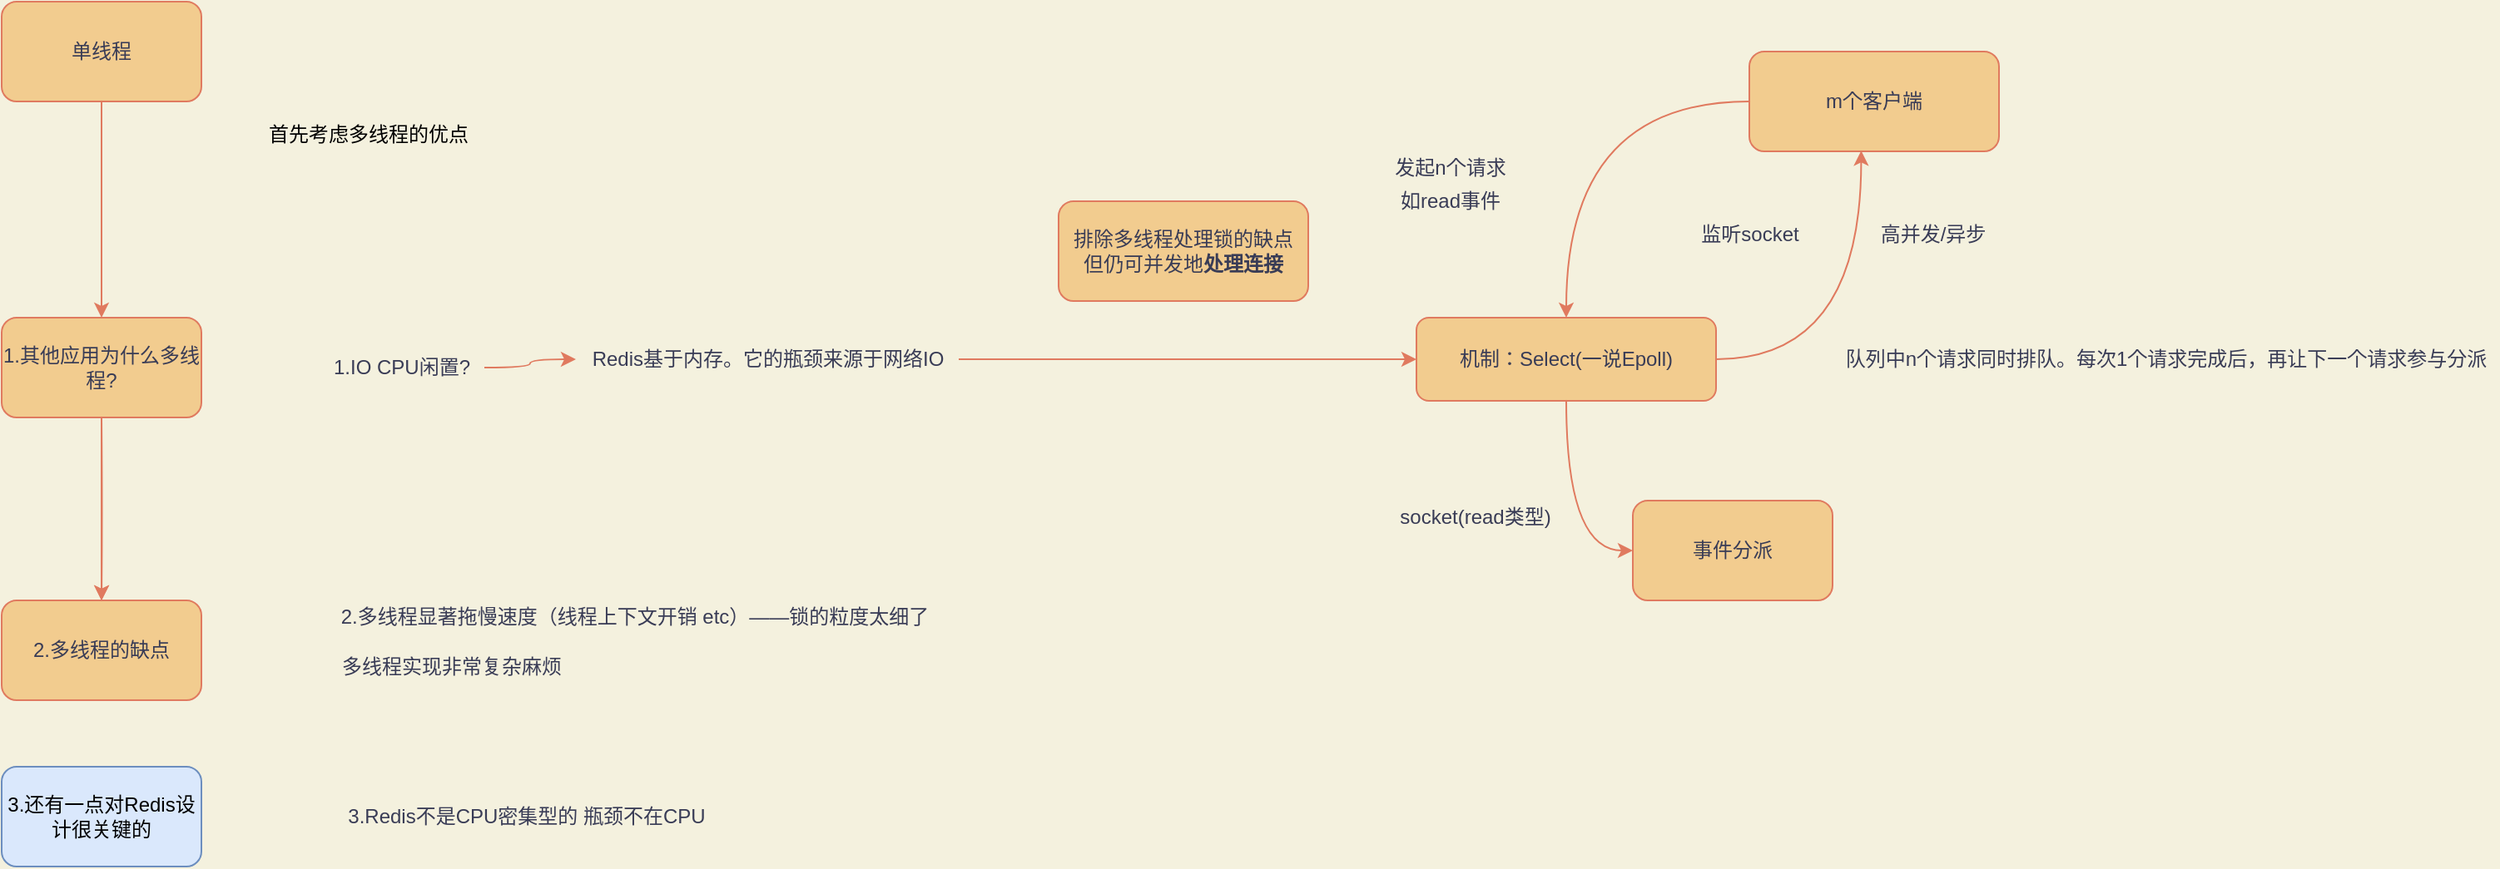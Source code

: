 <mxfile version="13.7.9" type="device" pages="2"><diagram id="Nmi7Ao37AuHPSphIaEsG" name="单线程"><mxGraphModel dx="1291" dy="685" grid="1" gridSize="10" guides="1" tooltips="1" connect="1" arrows="1" fold="1" page="1" pageScale="1" pageWidth="3300" pageHeight="4681" background="#F4F1DE" math="0" shadow="0"><root><mxCell id="0"/><mxCell id="1" parent="0"/><mxCell id="4KhHD2sSTvJ_gBaYpx2L-23" value="" style="edgeStyle=orthogonalEdgeStyle;curved=1;rounded=1;sketch=0;orthogonalLoop=1;jettySize=auto;html=1;strokeColor=#E07A5F;fillColor=#F2CC8F;fontColor=#393C56;" edge="1" parent="1" source="M-mePx4GIa7kO2eD3_QE-1" target="4KhHD2sSTvJ_gBaYpx2L-22"><mxGeometry relative="1" as="geometry"/></mxCell><mxCell id="M-mePx4GIa7kO2eD3_QE-1" value="单线程" style="rounded=1;whiteSpace=wrap;html=1;sketch=0;strokeColor=#E07A5F;fillColor=#F2CC8F;fontColor=#393C56;" vertex="1" parent="1"><mxGeometry x="190" y="210" width="120" height="60" as="geometry"/></mxCell><mxCell id="4KhHD2sSTvJ_gBaYpx2L-4" value="" style="edgeStyle=orthogonalEdgeStyle;curved=1;rounded=1;sketch=0;orthogonalLoop=1;jettySize=auto;html=1;strokeColor=#E07A5F;fillColor=#F2CC8F;fontColor=#393C56;" edge="1" parent="1" target="4KhHD2sSTvJ_gBaYpx2L-3"><mxGeometry relative="1" as="geometry"><mxPoint x="250" y="460" as="sourcePoint"/></mxGeometry></mxCell><mxCell id="4KhHD2sSTvJ_gBaYpx2L-3" value="2.多线程的缺点" style="rounded=1;whiteSpace=wrap;html=1;sketch=0;strokeColor=#E07A5F;fillColor=#F2CC8F;fontColor=#393C56;" vertex="1" parent="1"><mxGeometry x="190" y="570" width="120" height="60" as="geometry"/></mxCell><mxCell id="4KhHD2sSTvJ_gBaYpx2L-8" value="" style="edgeStyle=orthogonalEdgeStyle;curved=1;rounded=1;sketch=0;orthogonalLoop=1;jettySize=auto;html=1;strokeColor=#E07A5F;fillColor=#F2CC8F;fontColor=#393C56;" edge="1" parent="1" source="4KhHD2sSTvJ_gBaYpx2L-13" target="4KhHD2sSTvJ_gBaYpx2L-7"><mxGeometry relative="1" as="geometry"><mxPoint x="540" y="600" as="sourcePoint"/></mxGeometry></mxCell><mxCell id="4KhHD2sSTvJ_gBaYpx2L-31" value="" style="edgeStyle=orthogonalEdgeStyle;curved=1;rounded=1;sketch=0;orthogonalLoop=1;jettySize=auto;html=1;strokeColor=#E07A5F;fillColor=#F2CC8F;fontColor=#393C56;exitX=0.5;exitY=1;exitDx=0;exitDy=0;entryX=0;entryY=0.5;entryDx=0;entryDy=0;" edge="1" parent="1" source="4KhHD2sSTvJ_gBaYpx2L-7" target="4KhHD2sSTvJ_gBaYpx2L-30"><mxGeometry relative="1" as="geometry"/></mxCell><mxCell id="4KhHD2sSTvJ_gBaYpx2L-33" style="edgeStyle=orthogonalEdgeStyle;curved=1;rounded=1;sketch=0;orthogonalLoop=1;jettySize=auto;html=1;entryX=0.448;entryY=0.994;entryDx=0;entryDy=0;entryPerimeter=0;strokeColor=#E07A5F;fillColor=#F2CC8F;fontColor=#393C56;" edge="1" parent="1" source="4KhHD2sSTvJ_gBaYpx2L-7" target="4KhHD2sSTvJ_gBaYpx2L-27"><mxGeometry relative="1" as="geometry"/></mxCell><mxCell id="4KhHD2sSTvJ_gBaYpx2L-7" value="机制：Select(一说Epoll)" style="rounded=1;whiteSpace=wrap;html=1;sketch=0;strokeColor=#E07A5F;fillColor=#F2CC8F;fontColor=#393C56;" vertex="1" parent="1"><mxGeometry x="1040" y="400" width="180" height="50" as="geometry"/></mxCell><mxCell id="4KhHD2sSTvJ_gBaYpx2L-17" value="" style="edgeStyle=orthogonalEdgeStyle;curved=1;rounded=1;sketch=0;orthogonalLoop=1;jettySize=auto;html=1;strokeColor=#E07A5F;fillColor=#F2CC8F;fontColor=#393C56;" edge="1" parent="1" source="4KhHD2sSTvJ_gBaYpx2L-10" target="4KhHD2sSTvJ_gBaYpx2L-13"><mxGeometry relative="1" as="geometry"/></mxCell><mxCell id="4KhHD2sSTvJ_gBaYpx2L-10" value="1.IO CPU闲置?" style="text;html=1;align=center;verticalAlign=middle;resizable=0;points=[];autosize=1;fontColor=#393C56;" vertex="1" parent="1"><mxGeometry x="380" y="420" width="100" height="20" as="geometry"/></mxCell><mxCell id="4KhHD2sSTvJ_gBaYpx2L-13" value="Redis基于内存。它的瓶颈来源于网络IO" style="text;html=1;align=center;verticalAlign=middle;resizable=0;points=[];autosize=1;fontColor=#393C56;" vertex="1" parent="1"><mxGeometry x="535" y="415" width="230" height="20" as="geometry"/></mxCell><mxCell id="4KhHD2sSTvJ_gBaYpx2L-14" value="3.Redis不是CPU密集型的 瓶颈不在CPU" style="text;html=1;align=center;verticalAlign=middle;resizable=0;points=[];autosize=1;fontColor=#393C56;" vertex="1" parent="1"><mxGeometry x="390" y="690" width="230" height="20" as="geometry"/></mxCell><mxCell id="4KhHD2sSTvJ_gBaYpx2L-15" value="2.多线程显著拖慢速度（线程上下文开销 etc）——锁的粒度太细了" style="text;html=1;align=center;verticalAlign=middle;resizable=0;points=[];autosize=1;fontColor=#393C56;" vertex="1" parent="1"><mxGeometry x="385" y="570" width="370" height="20" as="geometry"/></mxCell><mxCell id="4KhHD2sSTvJ_gBaYpx2L-19" value="排除多线程处理锁的缺点&lt;br&gt;但仍可并发地&lt;b&gt;处理连接&lt;/b&gt;" style="rounded=1;whiteSpace=wrap;html=1;sketch=0;strokeColor=#E07A5F;fillColor=#F2CC8F;fontColor=#393C56;" vertex="1" parent="1"><mxGeometry x="825" y="330" width="150" height="60" as="geometry"/></mxCell><mxCell id="4KhHD2sSTvJ_gBaYpx2L-20" value="&lt;span style=&quot;color: rgb(0 , 0 , 0)&quot;&gt;首先考虑多线程的优点&lt;/span&gt;" style="text;html=1;align=center;verticalAlign=middle;resizable=0;points=[];autosize=1;fontColor=#393C56;" vertex="1" parent="1"><mxGeometry x="340" y="280" width="140" height="20" as="geometry"/></mxCell><mxCell id="4KhHD2sSTvJ_gBaYpx2L-24" value="" style="edgeStyle=orthogonalEdgeStyle;curved=1;rounded=1;sketch=0;orthogonalLoop=1;jettySize=auto;html=1;strokeColor=#E07A5F;fillColor=#F2CC8F;fontColor=#393C56;" edge="1" parent="1" source="4KhHD2sSTvJ_gBaYpx2L-22" target="4KhHD2sSTvJ_gBaYpx2L-3"><mxGeometry relative="1" as="geometry"/></mxCell><mxCell id="4KhHD2sSTvJ_gBaYpx2L-22" value="1.其他应用为什么多线程?" style="rounded=1;whiteSpace=wrap;html=1;sketch=0;strokeColor=#E07A5F;fillColor=#F2CC8F;fontColor=#393C56;" vertex="1" parent="1"><mxGeometry x="190" y="400" width="120" height="60" as="geometry"/></mxCell><mxCell id="4KhHD2sSTvJ_gBaYpx2L-25" value="3.还有一点对Redis设计很关键的" style="rounded=1;whiteSpace=wrap;html=1;sketch=0;strokeColor=#6c8ebf;fillColor=#dae8fc;" vertex="1" parent="1"><mxGeometry x="190" y="670" width="120" height="60" as="geometry"/></mxCell><mxCell id="4KhHD2sSTvJ_gBaYpx2L-26" value="多线程实现非常复杂麻烦" style="text;html=1;align=center;verticalAlign=middle;resizable=0;points=[];autosize=1;fontColor=#393C56;" vertex="1" parent="1"><mxGeometry x="385" y="600" width="150" height="20" as="geometry"/></mxCell><mxCell id="4KhHD2sSTvJ_gBaYpx2L-28" style="edgeStyle=orthogonalEdgeStyle;curved=1;rounded=1;sketch=0;orthogonalLoop=1;jettySize=auto;html=1;entryX=0.5;entryY=0;entryDx=0;entryDy=0;strokeColor=#E07A5F;fillColor=#F2CC8F;fontColor=#393C56;" edge="1" parent="1" source="4KhHD2sSTvJ_gBaYpx2L-27" target="4KhHD2sSTvJ_gBaYpx2L-7"><mxGeometry relative="1" as="geometry"/></mxCell><mxCell id="4KhHD2sSTvJ_gBaYpx2L-27" value="m个客户端" style="rounded=1;whiteSpace=wrap;html=1;sketch=0;strokeColor=#E07A5F;fillColor=#F2CC8F;fontColor=#393C56;" vertex="1" parent="1"><mxGeometry x="1240" y="240" width="150" height="60" as="geometry"/></mxCell><mxCell id="4KhHD2sSTvJ_gBaYpx2L-29" value="队列中n个请求同时排队。每次1个请求完成后，再让下一个请求参与分派" style="text;html=1;align=center;verticalAlign=middle;resizable=0;points=[];autosize=1;fontColor=#393C56;" vertex="1" parent="1"><mxGeometry x="1290" y="415" width="400" height="20" as="geometry"/></mxCell><mxCell id="4KhHD2sSTvJ_gBaYpx2L-30" value="事件分派" style="rounded=1;whiteSpace=wrap;html=1;sketch=0;strokeColor=#E07A5F;fillColor=#F2CC8F;fontColor=#393C56;" vertex="1" parent="1"><mxGeometry x="1170" y="510" width="120" height="60" as="geometry"/></mxCell><mxCell id="4KhHD2sSTvJ_gBaYpx2L-34" value="监听socket" style="text;html=1;align=center;verticalAlign=middle;resizable=0;points=[];autosize=1;fontColor=#393C56;" vertex="1" parent="1"><mxGeometry x="1205" y="340" width="70" height="20" as="geometry"/></mxCell><mxCell id="4KhHD2sSTvJ_gBaYpx2L-35" value="&lt;span&gt;发起n个请求&lt;/span&gt;" style="text;html=1;align=center;verticalAlign=middle;resizable=0;points=[];autosize=1;fontColor=#393C56;" vertex="1" parent="1"><mxGeometry x="1020" y="300" width="80" height="20" as="geometry"/></mxCell><mxCell id="4KhHD2sSTvJ_gBaYpx2L-36" value="如read事件" style="text;html=1;align=center;verticalAlign=middle;resizable=0;points=[];autosize=1;fontColor=#393C56;" vertex="1" parent="1"><mxGeometry x="1020" y="320" width="80" height="20" as="geometry"/></mxCell><mxCell id="4KhHD2sSTvJ_gBaYpx2L-37" value="socket(read类型)" style="text;html=1;align=center;verticalAlign=middle;resizable=0;points=[];autosize=1;fontColor=#393C56;" vertex="1" parent="1"><mxGeometry x="1020" y="510" width="110" height="20" as="geometry"/></mxCell><mxCell id="4KhHD2sSTvJ_gBaYpx2L-38" value="高并发/异步" style="text;html=1;align=center;verticalAlign=middle;resizable=0;points=[];autosize=1;fontColor=#393C56;" vertex="1" parent="1"><mxGeometry x="1310" y="340" width="80" height="20" as="geometry"/></mxCell></root></mxGraphModel></diagram><diagram id="ivtq_v6hvV31Eg8aEuIP" name="多线程"><mxGraphModel dx="1549" dy="822" grid="1" gridSize="10" guides="1" tooltips="1" connect="1" arrows="1" fold="1" page="1" pageScale="1" pageWidth="3300" pageHeight="4681" background="#F4F1DE" math="0" shadow="0"><root><mxCell id="epMEcWyeExzIGa1dHH5V-0"/><mxCell id="epMEcWyeExzIGa1dHH5V-1" parent="epMEcWyeExzIGa1dHH5V-0"/><mxCell id="2TEC0hRGnmUvzQhaw8bs-28" value="" style="edgeStyle=orthogonalEdgeStyle;curved=1;rounded=1;sketch=0;orthogonalLoop=1;jettySize=auto;html=1;strokeColor=#E07A5F;fillColor=#F2CC8F;fontColor=#393C56;" edge="1" parent="epMEcWyeExzIGa1dHH5V-1" source="2TEC0hRGnmUvzQhaw8bs-0" target="2TEC0hRGnmUvzQhaw8bs-21"><mxGeometry relative="1" as="geometry"/></mxCell><mxCell id="2TEC0hRGnmUvzQhaw8bs-0" value="客户端" style="rounded=1;whiteSpace=wrap;html=1;sketch=0;strokeColor=#E07A5F;fillColor=#F2CC8F;fontColor=#393C56;" vertex="1" parent="epMEcWyeExzIGa1dHH5V-1"><mxGeometry x="30" y="220" width="90" height="60" as="geometry"/></mxCell><mxCell id="2TEC0hRGnmUvzQhaw8bs-13" style="edgeStyle=orthogonalEdgeStyle;curved=1;rounded=1;sketch=0;orthogonalLoop=1;jettySize=auto;html=1;entryX=1;entryY=0.5;entryDx=0;entryDy=0;strokeColor=#E07A5F;fillColor=#F2CC8F;fontColor=#393C56;" edge="1" parent="epMEcWyeExzIGa1dHH5V-1" source="2TEC0hRGnmUvzQhaw8bs-1" target="2TEC0hRGnmUvzQhaw8bs-8"><mxGeometry relative="1" as="geometry"/></mxCell><mxCell id="2TEC0hRGnmUvzQhaw8bs-1" value="Redis单线程&lt;br&gt;Main Thread" style="rounded=1;whiteSpace=wrap;html=1;sketch=0;strokeColor=#E07A5F;fillColor=#F2CC8F;fontColor=#393C56;" vertex="1" parent="epMEcWyeExzIGa1dHH5V-1"><mxGeometry x="770" y="230" width="120" height="60" as="geometry"/></mxCell><mxCell id="2TEC0hRGnmUvzQhaw8bs-3" value="work thread" style="rounded=1;whiteSpace=wrap;html=1;sketch=0;strokeColor=#E07A5F;fillColor=#F2CC8F;fontColor=#393C56;" vertex="1" parent="epMEcWyeExzIGa1dHH5V-1"><mxGeometry x="370" y="190" width="120" height="60" as="geometry"/></mxCell><mxCell id="2TEC0hRGnmUvzQhaw8bs-5" value="work thread" style="rounded=1;whiteSpace=wrap;html=1;sketch=0;strokeColor=#E07A5F;fillColor=#F2CC8F;fontColor=#393C56;" vertex="1" parent="epMEcWyeExzIGa1dHH5V-1"><mxGeometry x="380" y="200" width="120" height="60" as="geometry"/></mxCell><mxCell id="2TEC0hRGnmUvzQhaw8bs-6" value="work thread" style="rounded=1;whiteSpace=wrap;html=1;sketch=0;strokeColor=#E07A5F;fillColor=#F2CC8F;fontColor=#393C56;" vertex="1" parent="epMEcWyeExzIGa1dHH5V-1"><mxGeometry x="390" y="210" width="120" height="60" as="geometry"/></mxCell><mxCell id="2TEC0hRGnmUvzQhaw8bs-7" value="work thread" style="rounded=1;whiteSpace=wrap;html=1;sketch=0;strokeColor=#E07A5F;fillColor=#F2CC8F;fontColor=#393C56;" vertex="1" parent="epMEcWyeExzIGa1dHH5V-1"><mxGeometry x="400" y="220" width="120" height="60" as="geometry"/></mxCell><mxCell id="2TEC0hRGnmUvzQhaw8bs-12" style="edgeStyle=orthogonalEdgeStyle;curved=1;rounded=1;sketch=0;orthogonalLoop=1;jettySize=auto;html=1;entryX=0;entryY=0.5;entryDx=0;entryDy=0;strokeColor=#E07A5F;fillColor=#F2CC8F;fontColor=#393C56;" edge="1" parent="epMEcWyeExzIGa1dHH5V-1" source="2TEC0hRGnmUvzQhaw8bs-8" target="2TEC0hRGnmUvzQhaw8bs-1"><mxGeometry relative="1" as="geometry"/></mxCell><mxCell id="2TEC0hRGnmUvzQhaw8bs-30" style="edgeStyle=orthogonalEdgeStyle;curved=1;rounded=1;sketch=0;orthogonalLoop=1;jettySize=auto;html=1;entryX=1.009;entryY=0.75;entryDx=0;entryDy=0;entryPerimeter=0;strokeColor=#E07A5F;fillColor=#F2CC8F;fontColor=#393C56;" edge="1" parent="epMEcWyeExzIGa1dHH5V-1" source="2TEC0hRGnmUvzQhaw8bs-8" target="2TEC0hRGnmUvzQhaw8bs-11"><mxGeometry relative="1" as="geometry"/></mxCell><mxCell id="2TEC0hRGnmUvzQhaw8bs-8" value="work threads&lt;br&gt;或者&lt;br&gt;IO threads" style="rounded=1;whiteSpace=wrap;html=1;sketch=0;strokeColor=#E07A5F;fillColor=#F2CC8F;fontColor=#393C56;" vertex="1" parent="epMEcWyeExzIGa1dHH5V-1"><mxGeometry x="410" y="230" width="120" height="60" as="geometry"/></mxCell><mxCell id="2TEC0hRGnmUvzQhaw8bs-9" value="监听read 分发(循环地)" style="text;html=1;align=center;verticalAlign=middle;resizable=0;points=[];autosize=1;fontColor=#393C56;" vertex="1" parent="epMEcWyeExzIGa1dHH5V-1"><mxGeometry x="260" y="180" width="130" height="20" as="geometry"/></mxCell><mxCell id="2TEC0hRGnmUvzQhaw8bs-31" style="edgeStyle=orthogonalEdgeStyle;curved=1;rounded=1;sketch=0;orthogonalLoop=1;jettySize=auto;html=1;entryX=0.25;entryY=1;entryDx=0;entryDy=0;strokeColor=#E07A5F;fillColor=#F2CC8F;fontColor=#393C56;" edge="1" parent="epMEcWyeExzIGa1dHH5V-1" source="2TEC0hRGnmUvzQhaw8bs-11" target="2TEC0hRGnmUvzQhaw8bs-21"><mxGeometry relative="1" as="geometry"/></mxCell><mxCell id="2TEC0hRGnmUvzQhaw8bs-11" value="执行 socket write" style="text;html=1;align=center;verticalAlign=middle;resizable=0;points=[];autosize=1;fontColor=#393C56;" vertex="1" parent="epMEcWyeExzIGa1dHH5V-1"><mxGeometry x="295" y="320" width="110" height="20" as="geometry"/></mxCell><mxCell id="2TEC0hRGnmUvzQhaw8bs-18" value="" style="edgeStyle=orthogonalEdgeStyle;curved=1;rounded=1;sketch=0;orthogonalLoop=1;jettySize=auto;html=1;strokeColor=#E07A5F;fillColor=#F2CC8F;fontColor=#393C56;" edge="1" parent="epMEcWyeExzIGa1dHH5V-1" source="2TEC0hRGnmUvzQhaw8bs-14" target="2TEC0hRGnmUvzQhaw8bs-17"><mxGeometry relative="1" as="geometry"/></mxCell><mxCell id="2TEC0hRGnmUvzQhaw8bs-14" value="6.0" style="rounded=1;whiteSpace=wrap;html=1;sketch=0;strokeColor=#E07A5F;fillColor=#F2CC8F;fontColor=#393C56;" vertex="1" parent="epMEcWyeExzIGa1dHH5V-1"><mxGeometry x="170" y="50" width="120" height="60" as="geometry"/></mxCell><mxCell id="2TEC0hRGnmUvzQhaw8bs-15" value="4.0之后" style="rounded=1;whiteSpace=wrap;html=1;sketch=0;strokeColor=#E07A5F;fillColor=#F2CC8F;fontColor=#393C56;" vertex="1" parent="epMEcWyeExzIGa1dHH5V-1"><mxGeometry x="295" y="590" width="120" height="60" as="geometry"/></mxCell><mxCell id="2TEC0hRGnmUvzQhaw8bs-16" value="一些删除操作可以由额外的线程执行（主线程unlink 其他线程去删除）" style="text;html=1;align=center;verticalAlign=middle;resizable=0;points=[];autosize=1;fontColor=#393C56;" vertex="1" parent="epMEcWyeExzIGa1dHH5V-1"><mxGeometry x="455" y="610" width="390" height="20" as="geometry"/></mxCell><mxCell id="2TEC0hRGnmUvzQhaw8bs-17" value="优点" style="rounded=1;whiteSpace=wrap;html=1;sketch=0;strokeColor=#E07A5F;fillColor=#F2CC8F;fontColor=#393C56;" vertex="1" parent="epMEcWyeExzIGa1dHH5V-1"><mxGeometry x="370" width="120" height="60" as="geometry"/></mxCell><mxCell id="2TEC0hRGnmUvzQhaw8bs-19" value="某些大业务 交易量大 需要更大的QPS(10w+)" style="text;html=1;align=center;verticalAlign=middle;resizable=0;points=[];autosize=1;fontColor=#393C56;" vertex="1" parent="epMEcWyeExzIGa1dHH5V-1"><mxGeometry x="510" width="250" height="20" as="geometry"/></mxCell><mxCell id="2TEC0hRGnmUvzQhaw8bs-20" value="网络IO成为瓶颈，需要优化网络IO，同时又能利用多核CPU" style="text;html=1;align=center;verticalAlign=middle;resizable=0;points=[];autosize=1;fontColor=#393C56;" vertex="1" parent="epMEcWyeExzIGa1dHH5V-1"><mxGeometry x="500" y="30" width="330" height="20" as="geometry"/></mxCell><mxCell id="2TEC0hRGnmUvzQhaw8bs-29" style="edgeStyle=orthogonalEdgeStyle;curved=1;rounded=1;sketch=0;orthogonalLoop=1;jettySize=auto;html=1;strokeColor=#E07A5F;fillColor=#F2CC8F;fontColor=#393C56;" edge="1" parent="epMEcWyeExzIGa1dHH5V-1" source="2TEC0hRGnmUvzQhaw8bs-21" target="2TEC0hRGnmUvzQhaw8bs-9"><mxGeometry relative="1" as="geometry"/></mxCell><mxCell id="2TEC0hRGnmUvzQhaw8bs-21" value="等待队列&lt;br&gt;阻塞式&lt;br&gt;&lt;br&gt;（多路复用,基于epoll，事件驱动的）" style="rounded=1;whiteSpace=wrap;html=1;sketch=0;strokeColor=#E07A5F;fillColor=#F2CC8F;fontColor=#393C56;" vertex="1" parent="epMEcWyeExzIGa1dHH5V-1"><mxGeometry x="190" y="170" width="65" height="140" as="geometry"/></mxCell><mxCell id="2TEC0hRGnmUvzQhaw8bs-22" value="Redis单线程&lt;br&gt;Main Thread" style="rounded=1;whiteSpace=wrap;html=1;sketch=0;strokeColor=#E07A5F;fillColor=#F2CC8F;fontColor=#393C56;" vertex="1" parent="epMEcWyeExzIGa1dHH5V-1"><mxGeometry x="150" y="370" width="120" height="60" as="geometry"/></mxCell><mxCell id="2TEC0hRGnmUvzQhaw8bs-23" value="读取和解析请求" style="text;html=1;align=center;verticalAlign=middle;resizable=0;points=[];autosize=1;fontColor=#393C56;" vertex="1" parent="epMEcWyeExzIGa1dHH5V-1"><mxGeometry x="445" y="160" width="100" height="20" as="geometry"/></mxCell><mxCell id="2TEC0hRGnmUvzQhaw8bs-24" value="执行命令" style="text;html=1;align=center;verticalAlign=middle;resizable=0;points=[];autosize=1;fontColor=#393C56;" vertex="1" parent="epMEcWyeExzIGa1dHH5V-1"><mxGeometry x="740" y="190" width="60" height="20" as="geometry"/></mxCell><mxCell id="2TEC0hRGnmUvzQhaw8bs-25" value="“主线程”和“所有IO线程”只有一个执行中" style="text;html=1;align=center;verticalAlign=middle;resizable=0;points=[];autosize=1;fontColor=#393C56;" vertex="1" parent="epMEcWyeExzIGa1dHH5V-1"><mxGeometry x="510" y="230" width="220" height="20" as="geometry"/></mxCell><mxCell id="2TEC0hRGnmUvzQhaw8bs-26" value="全程无锁" style="text;html=1;align=center;verticalAlign=middle;resizable=0;points=[];autosize=1;fontColor=#393C56;" vertex="1" parent="epMEcWyeExzIGa1dHH5V-1"><mxGeometry x="580" y="210" width="60" height="20" as="geometry"/></mxCell><mxCell id="2TEC0hRGnmUvzQhaw8bs-32" value="写回" style="text;html=1;align=center;verticalAlign=middle;resizable=0;points=[];autosize=1;fontColor=#393C56;" vertex="1" parent="epMEcWyeExzIGa1dHH5V-1"><mxGeometry x="330" y="340" width="40" height="20" as="geometry"/></mxCell></root></mxGraphModel></diagram></mxfile>